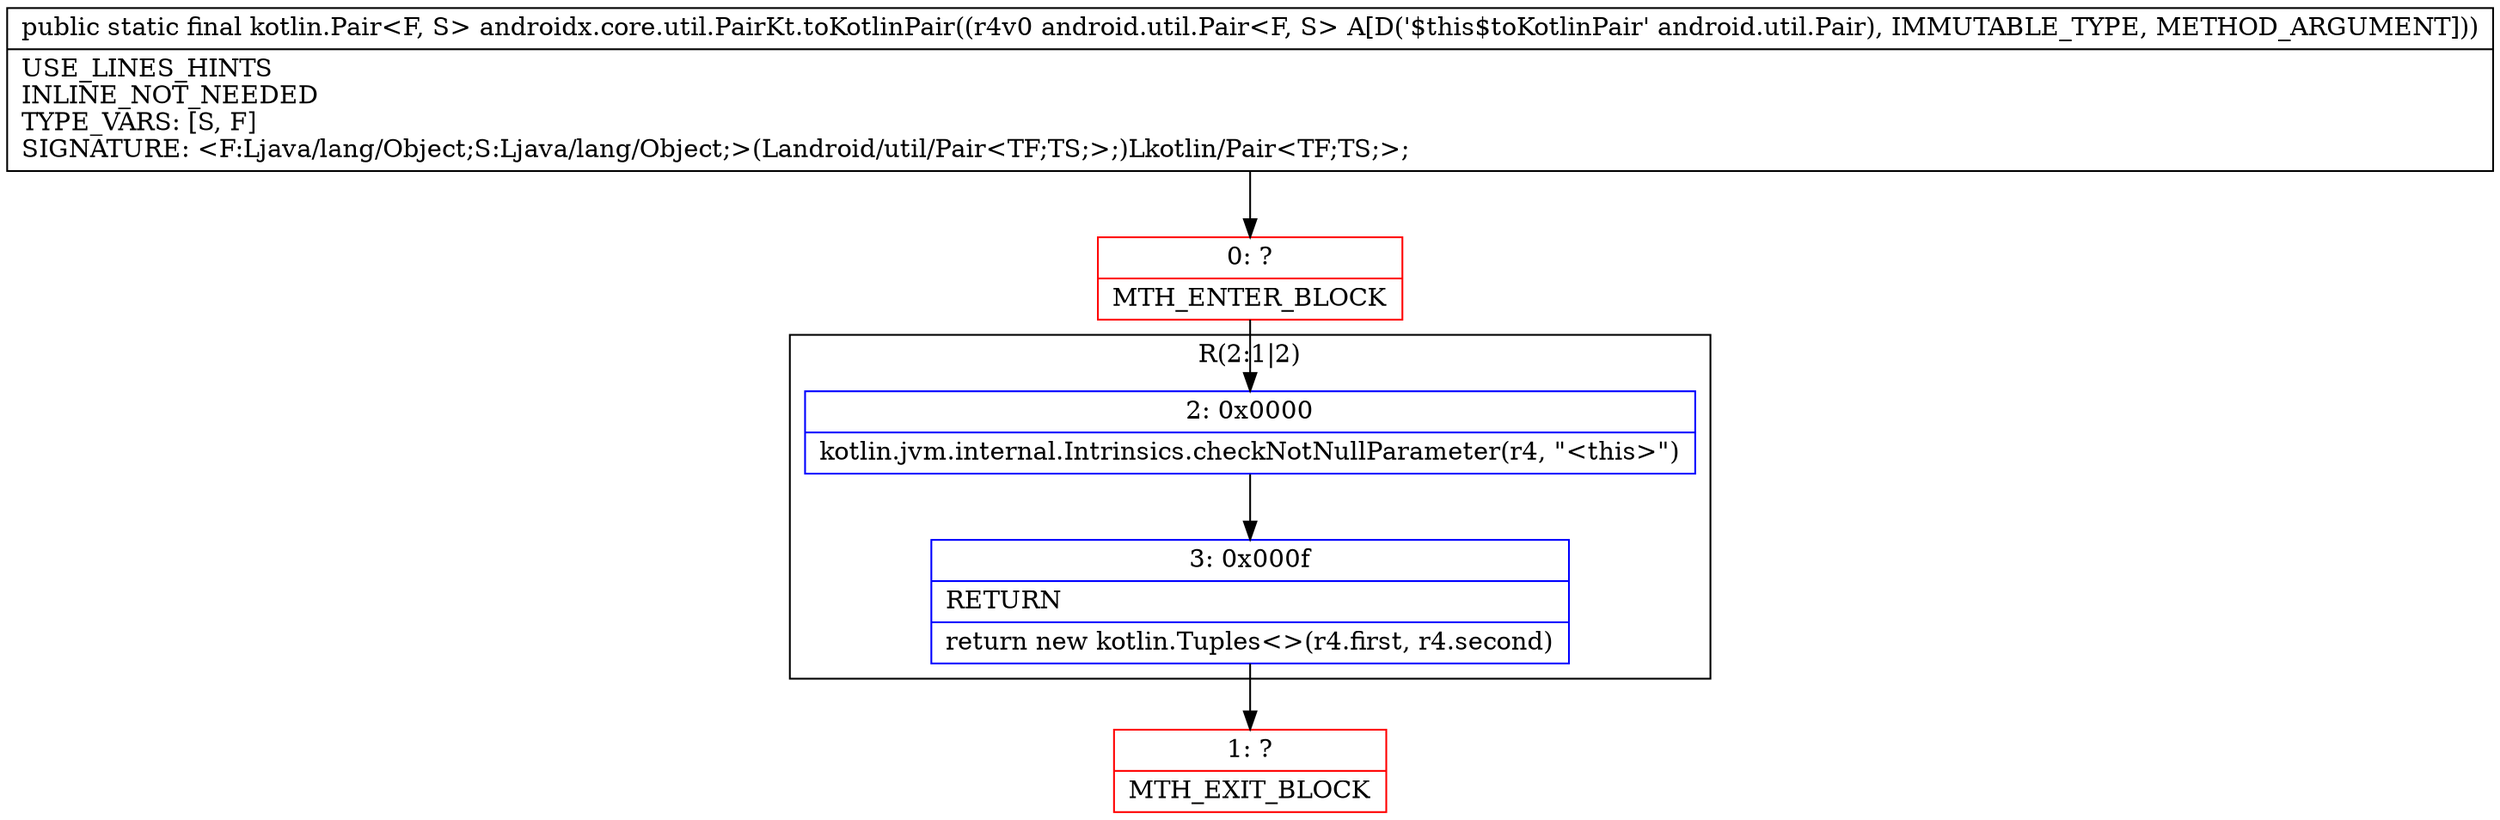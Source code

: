 digraph "CFG forandroidx.core.util.PairKt.toKotlinPair(Landroid\/util\/Pair;)Lkotlin\/Pair;" {
subgraph cluster_Region_1804468738 {
label = "R(2:1|2)";
node [shape=record,color=blue];
Node_2 [shape=record,label="{2\:\ 0x0000|kotlin.jvm.internal.Intrinsics.checkNotNullParameter(r4, \"\<this\>\")\l}"];
Node_3 [shape=record,label="{3\:\ 0x000f|RETURN\l|return new kotlin.Tuples\<\>(r4.first, r4.second)\l}"];
}
Node_0 [shape=record,color=red,label="{0\:\ ?|MTH_ENTER_BLOCK\l}"];
Node_1 [shape=record,color=red,label="{1\:\ ?|MTH_EXIT_BLOCK\l}"];
MethodNode[shape=record,label="{public static final kotlin.Pair\<F, S\> androidx.core.util.PairKt.toKotlinPair((r4v0 android.util.Pair\<F, S\> A[D('$this$toKotlinPair' android.util.Pair), IMMUTABLE_TYPE, METHOD_ARGUMENT]))  | USE_LINES_HINTS\lINLINE_NOT_NEEDED\lTYPE_VARS: [S, F]\lSIGNATURE: \<F:Ljava\/lang\/Object;S:Ljava\/lang\/Object;\>(Landroid\/util\/Pair\<TF;TS;\>;)Lkotlin\/Pair\<TF;TS;\>;\l}"];
MethodNode -> Node_0;Node_2 -> Node_3;
Node_3 -> Node_1;
Node_0 -> Node_2;
}

